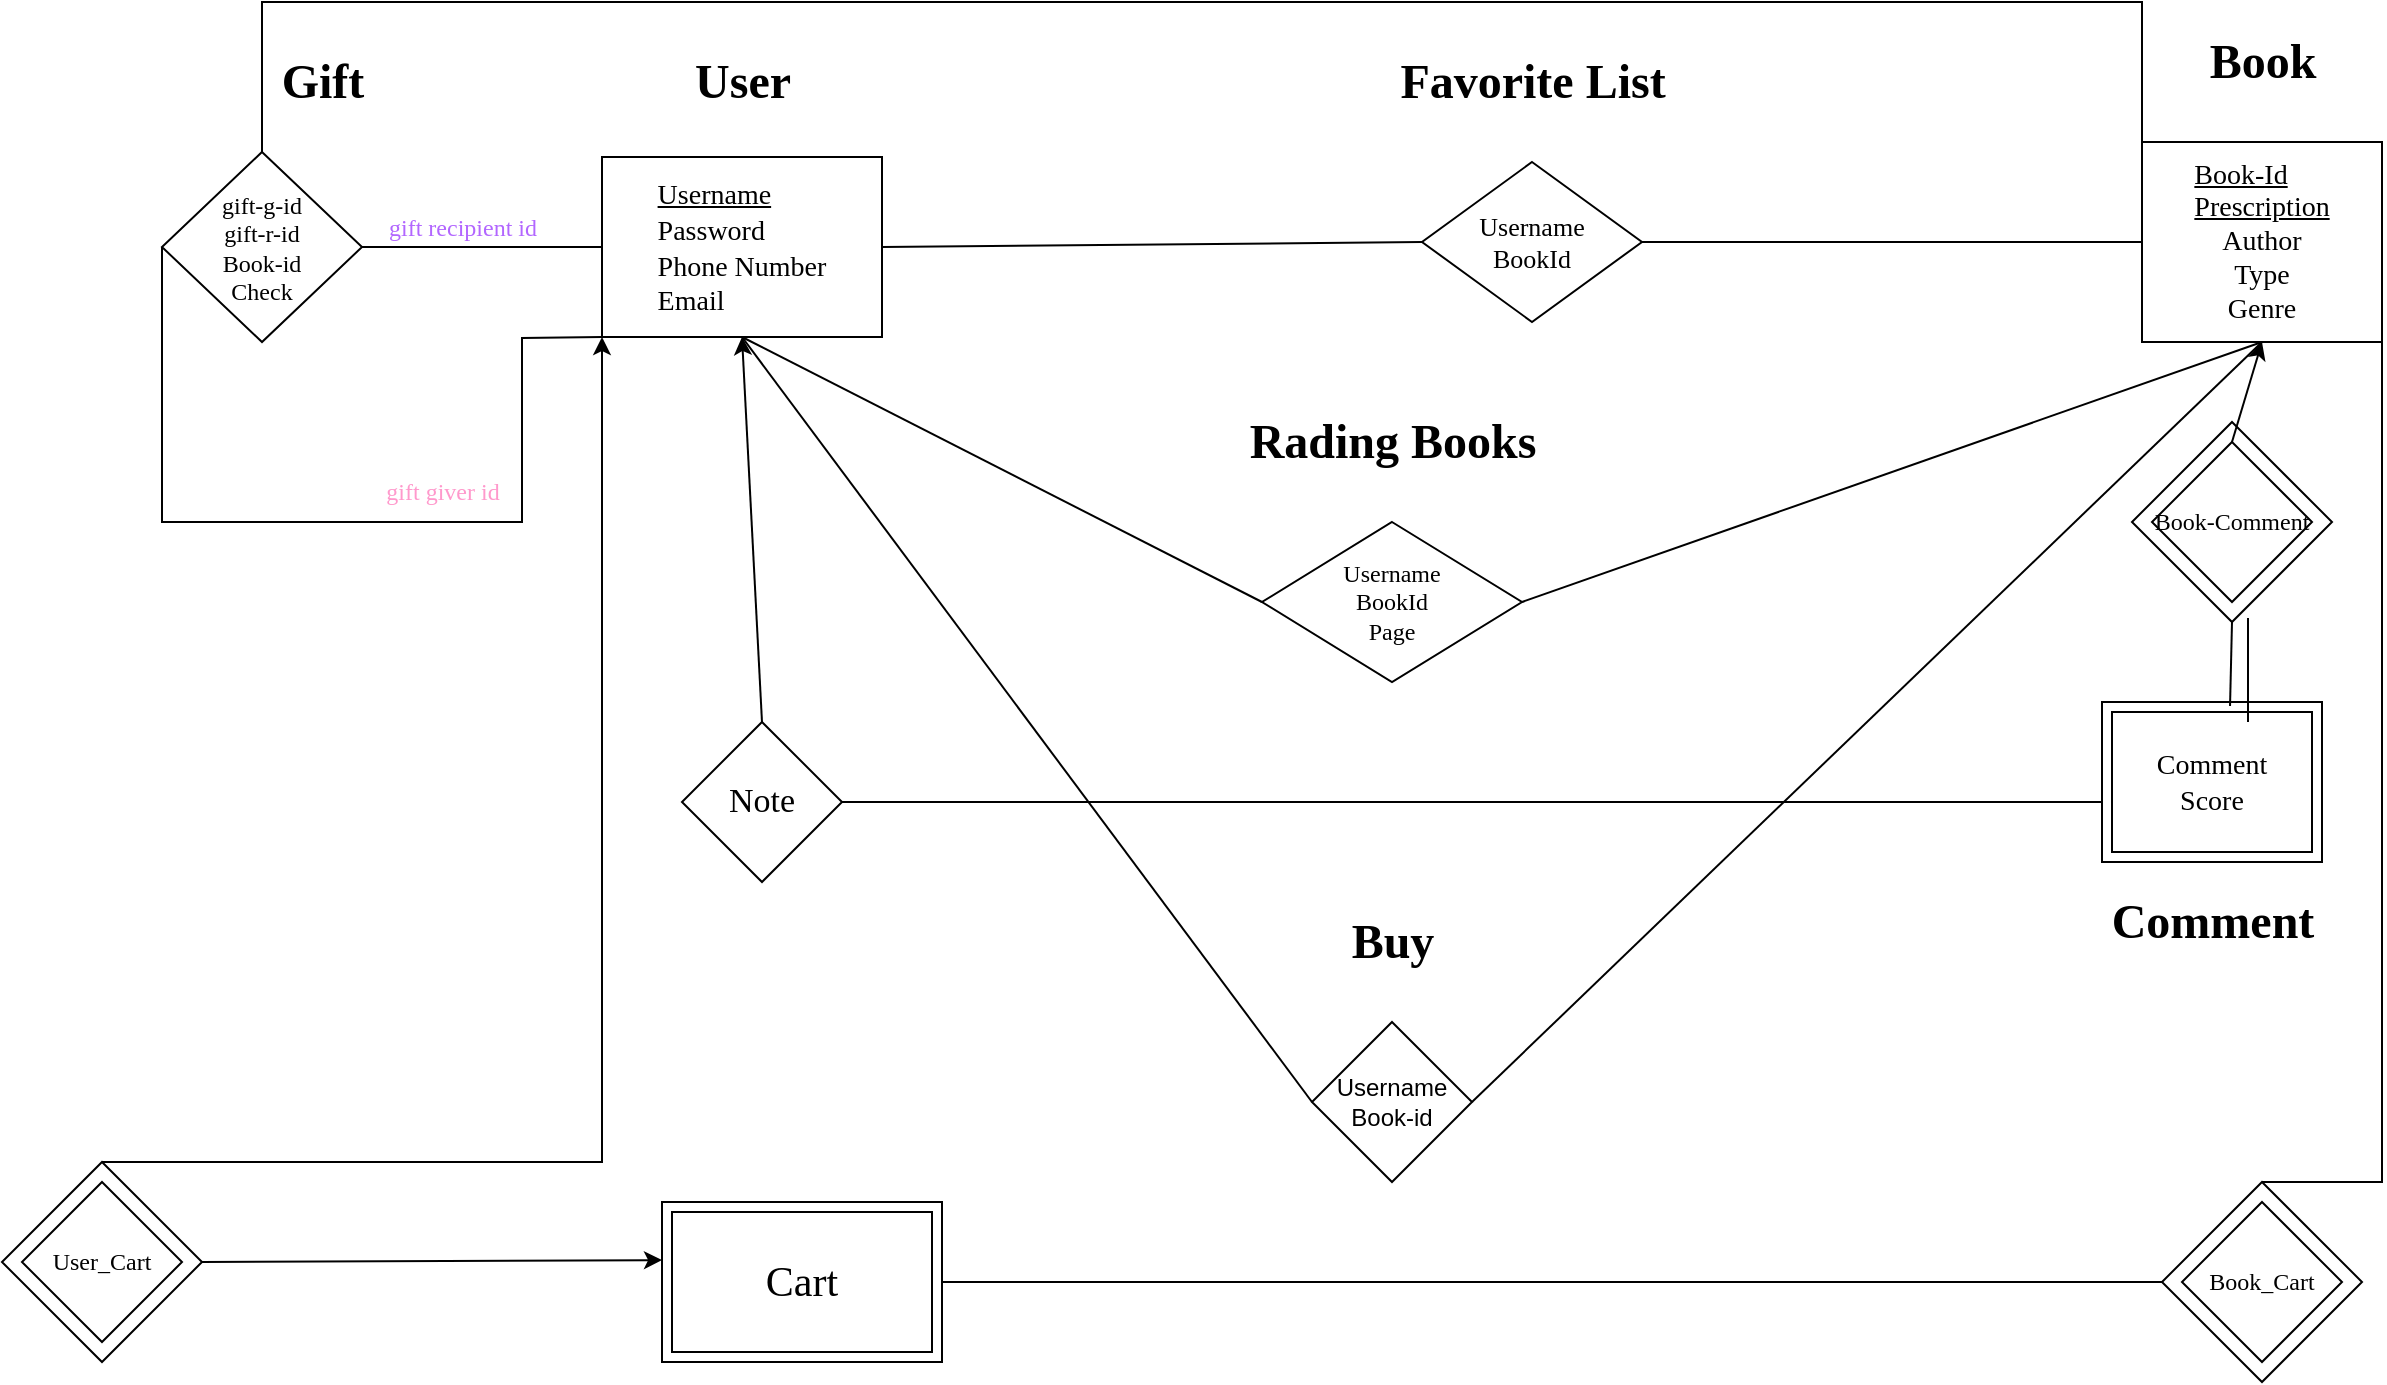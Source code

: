 <mxfile version="24.0.7" type="github">
  <diagram id="R2lEEEUBdFMjLlhIrx00" name="Page-1">
    <mxGraphModel dx="1750" dy="943" grid="1" gridSize="10" guides="1" tooltips="1" connect="1" arrows="1" fold="1" page="1" pageScale="1" pageWidth="700" pageHeight="1000" math="0" shadow="0" extFonts="Permanent Marker^https://fonts.googleapis.com/css?family=Permanent+Marker">
      <root>
        <mxCell id="0" />
        <mxCell id="1" parent="0" />
        <mxCell id="afSQ8ZeILvtfSbpqYhhZ-14" value="" style="rhombus;whiteSpace=wrap;html=1;" vertex="1" parent="1">
          <mxGeometry x="1100" y="640" width="100" height="100" as="geometry" />
        </mxCell>
        <mxCell id="afSQ8ZeILvtfSbpqYhhZ-12" value="" style="rhombus;whiteSpace=wrap;html=1;" vertex="1" parent="1">
          <mxGeometry x="1085" y="260" width="100" height="100" as="geometry" />
        </mxCell>
        <mxCell id="afSQ8ZeILvtfSbpqYhhZ-9" value="" style="rhombus;whiteSpace=wrap;html=1;" vertex="1" parent="1">
          <mxGeometry x="20" y="630" width="100" height="100" as="geometry" />
        </mxCell>
        <mxCell id="WGg6MWx6K_NsCTq0mTEu-37" value="&lt;font face=&quot;Comic Sans MS&quot;&gt;User&lt;/font&gt;" style="text;strokeColor=none;fillColor=none;html=1;fontSize=24;fontStyle=1;verticalAlign=middle;align=center;labelBorderColor=none;" parent="1" vertex="1">
          <mxGeometry x="340" y="70" width="100" height="40" as="geometry" />
        </mxCell>
        <mxCell id="WGg6MWx6K_NsCTq0mTEu-38" value="&lt;div style=&quot;font-size: 14px;&quot; align=&quot;left&quot;&gt;&lt;font face=&quot;Comic Sans MS&quot;&gt;&lt;u&gt;Username&lt;/u&gt;&lt;/font&gt;&lt;/div&gt;&lt;div style=&quot;font-size: 14px;&quot; align=&quot;left&quot;&gt;&lt;font face=&quot;Comic Sans MS&quot;&gt;Password&lt;/font&gt;&lt;/div&gt;&lt;div style=&quot;font-size: 14px;&quot; align=&quot;left&quot;&gt;&lt;font face=&quot;Comic Sans MS&quot;&gt;Phone Number&lt;/font&gt;&lt;/div&gt;&lt;div style=&quot;font-size: 14px;&quot; align=&quot;left&quot;&gt;&lt;font face=&quot;Comic Sans MS&quot;&gt;Email&lt;br&gt;&lt;/font&gt;&lt;/div&gt;" style="rounded=0;whiteSpace=wrap;html=1;" parent="1" vertex="1">
          <mxGeometry x="320" y="127.5" width="140" height="90" as="geometry" />
        </mxCell>
        <mxCell id="WGg6MWx6K_NsCTq0mTEu-39" value="&lt;font face=&quot;Comic Sans MS&quot;&gt;Book&lt;/font&gt;" style="text;strokeColor=none;fillColor=none;html=1;fontSize=24;fontStyle=1;verticalAlign=middle;align=center;" parent="1" vertex="1">
          <mxGeometry x="1100" y="60" width="100" height="40" as="geometry" />
        </mxCell>
        <mxCell id="WGg6MWx6K_NsCTq0mTEu-41" value="&lt;div align=&quot;left&quot; style=&quot;font-size: 14px;&quot;&gt;&lt;font style=&quot;font-size: 14px;&quot;&gt;&lt;u&gt;Book-Id&lt;/u&gt;&lt;/font&gt;&lt;/div&gt;&lt;div align=&quot;left&quot; style=&quot;font-size: 14px;&quot;&gt;&lt;font style=&quot;font-size: 14px;&quot;&gt;&lt;u&gt;Prescription&lt;/u&gt;&lt;/font&gt;&lt;/div&gt;&lt;div style=&quot;font-size: 14px;&quot;&gt;&lt;font style=&quot;font-size: 14px;&quot;&gt;Author&lt;/font&gt;&lt;/div&gt;&lt;div style=&quot;font-size: 14px;&quot;&gt;&lt;font style=&quot;font-size: 14px;&quot;&gt;Type&lt;/font&gt;&lt;/div&gt;&lt;div style=&quot;font-size: 14px;&quot;&gt;&lt;font style=&quot;font-size: 14px;&quot;&gt;Genre&lt;/font&gt;&lt;/div&gt;" style="rounded=0;whiteSpace=wrap;html=1;fontFamily=Comic Sans MS;" parent="1" vertex="1">
          <mxGeometry x="1090" y="120" width="120" height="100" as="geometry" />
        </mxCell>
        <mxCell id="WGg6MWx6K_NsCTq0mTEu-43" value="&lt;div&gt;&lt;font style=&quot;font-size: 13px;&quot; face=&quot;Comic Sans MS&quot;&gt;Username&lt;/font&gt;&lt;/div&gt;&lt;div&gt;&lt;font style=&quot;font-size: 13px;&quot; face=&quot;Comic Sans MS&quot;&gt;BookId&lt;br&gt;&lt;/font&gt;&lt;/div&gt;" style="rhombus;whiteSpace=wrap;html=1;" parent="1" vertex="1">
          <mxGeometry x="730" y="130" width="110" height="80" as="geometry" />
        </mxCell>
        <mxCell id="WGg6MWx6K_NsCTq0mTEu-44" value="&lt;font face=&quot;Comic Sans MS&quot;&gt;Favorite List&lt;br&gt;&lt;/font&gt;" style="text;strokeColor=none;fillColor=none;html=1;fontSize=24;fontStyle=1;verticalAlign=middle;align=center;" parent="1" vertex="1">
          <mxGeometry x="735" y="70" width="100" height="40" as="geometry" />
        </mxCell>
        <mxCell id="WGg6MWx6K_NsCTq0mTEu-46" value="" style="endArrow=none;html=1;rounded=0;entryX=0;entryY=0.5;entryDx=0;entryDy=0;exitX=1;exitY=0.5;exitDx=0;exitDy=0;" parent="1" source="WGg6MWx6K_NsCTq0mTEu-38" target="WGg6MWx6K_NsCTq0mTEu-43" edge="1">
          <mxGeometry width="50" height="50" relative="1" as="geometry">
            <mxPoint x="400" y="290" as="sourcePoint" />
            <mxPoint x="450" y="240" as="targetPoint" />
          </mxGeometry>
        </mxCell>
        <mxCell id="WGg6MWx6K_NsCTq0mTEu-47" value="" style="endArrow=none;html=1;rounded=0;entryX=0;entryY=0.5;entryDx=0;entryDy=0;exitX=1;exitY=0.5;exitDx=0;exitDy=0;" parent="1" source="WGg6MWx6K_NsCTq0mTEu-43" target="WGg6MWx6K_NsCTq0mTEu-41" edge="1">
          <mxGeometry width="50" height="50" relative="1" as="geometry">
            <mxPoint x="400" y="290" as="sourcePoint" />
            <mxPoint x="450" y="240" as="targetPoint" />
          </mxGeometry>
        </mxCell>
        <mxCell id="WGg6MWx6K_NsCTq0mTEu-50" value="&lt;div&gt;&lt;font face=&quot;Comic Sans MS&quot;&gt;Username&lt;/font&gt;&lt;/div&gt;&lt;div&gt;&lt;font face=&quot;NOxf-u_4CmnmiJUvCoG2&quot;&gt;BookId&lt;/font&gt;&lt;/div&gt;&lt;div&gt;&lt;font face=&quot;NOxf-u_4CmnmiJUvCoG2&quot;&gt;Page&lt;br&gt;&lt;/font&gt;&lt;/div&gt;" style="rhombus;whiteSpace=wrap;html=1;" parent="1" vertex="1">
          <mxGeometry x="650" y="310" width="130" height="80" as="geometry" />
        </mxCell>
        <mxCell id="WGg6MWx6K_NsCTq0mTEu-51" value="&lt;font face=&quot;Comic Sans MS&quot;&gt;Rading Books&lt;br&gt;&lt;/font&gt;" style="text;strokeColor=none;fillColor=none;html=1;fontSize=24;fontStyle=1;verticalAlign=middle;align=center;" parent="1" vertex="1">
          <mxGeometry x="665" y="250" width="100" height="40" as="geometry" />
        </mxCell>
        <mxCell id="WGg6MWx6K_NsCTq0mTEu-56" value="" style="endArrow=none;html=1;rounded=0;exitX=0;exitY=0.5;exitDx=0;exitDy=0;entryX=0.5;entryY=1;entryDx=0;entryDy=0;" parent="1" source="WGg6MWx6K_NsCTq0mTEu-50" target="WGg6MWx6K_NsCTq0mTEu-38" edge="1">
          <mxGeometry width="50" height="50" relative="1" as="geometry">
            <mxPoint x="380" y="330" as="sourcePoint" />
            <mxPoint x="450" y="240" as="targetPoint" />
          </mxGeometry>
        </mxCell>
        <mxCell id="WGg6MWx6K_NsCTq0mTEu-57" value="" style="endArrow=none;html=1;rounded=0;entryX=0.5;entryY=1;entryDx=0;entryDy=0;exitX=1;exitY=0.5;exitDx=0;exitDy=0;" parent="1" source="WGg6MWx6K_NsCTq0mTEu-50" target="WGg6MWx6K_NsCTq0mTEu-41" edge="1">
          <mxGeometry width="50" height="50" relative="1" as="geometry">
            <mxPoint x="400" y="290" as="sourcePoint" />
            <mxPoint x="450" y="240" as="targetPoint" />
          </mxGeometry>
        </mxCell>
        <mxCell id="Ivra6XouOfreSbeCau9g-1" value="&lt;div style=&quot;font-size: 14px;&quot;&gt;&lt;font style=&quot;font-size: 14px;&quot; face=&quot;Comic Sans MS&quot;&gt;Comment&lt;/font&gt;&lt;/div&gt;&lt;div style=&quot;font-size: 14px;&quot;&gt;&lt;font style=&quot;font-size: 14px;&quot; face=&quot;cnri7KbCF3ekAPo07FWo&quot;&gt;&lt;font style=&quot;font-size: 14px;&quot;&gt;Score&lt;/font&gt;&lt;/font&gt;&lt;font style=&quot;font-size: 14px;&quot; face=&quot;cnri7KbCF3ekAPo07FWo&quot;&gt;&lt;br&gt;&lt;/font&gt;&lt;/div&gt;" style="shape=ext;margin=3;double=1;whiteSpace=wrap;html=1;align=center;" parent="1" vertex="1">
          <mxGeometry x="1070" y="400" width="110" height="80" as="geometry" />
        </mxCell>
        <mxCell id="Ivra6XouOfreSbeCau9g-2" value="&lt;font face=&quot;Comic Sans MS&quot;&gt;Comment&lt;/font&gt;" style="text;strokeColor=none;fillColor=none;html=1;fontSize=24;fontStyle=1;verticalAlign=middle;align=center;" parent="1" vertex="1">
          <mxGeometry x="1075" y="490" width="100" height="40" as="geometry" />
        </mxCell>
        <mxCell id="Ivra6XouOfreSbeCau9g-3" value="&lt;font face=&quot;Comic Sans MS&quot;&gt;Book-Comment&lt;/font&gt;" style="rhombus;whiteSpace=wrap;html=1;" parent="1" vertex="1">
          <mxGeometry x="1095" y="270" width="80" height="80" as="geometry" />
        </mxCell>
        <mxCell id="Ivra6XouOfreSbeCau9g-4" value="" style="endArrow=classic;html=1;rounded=0;entryX=0.5;entryY=1;entryDx=0;entryDy=0;exitX=0.5;exitY=0;exitDx=0;exitDy=0;" parent="1" source="Ivra6XouOfreSbeCau9g-3" target="WGg6MWx6K_NsCTq0mTEu-41" edge="1">
          <mxGeometry width="50" height="50" relative="1" as="geometry">
            <mxPoint x="400" y="360" as="sourcePoint" />
            <mxPoint x="450" y="310" as="targetPoint" />
          </mxGeometry>
        </mxCell>
        <mxCell id="Ivra6XouOfreSbeCau9g-5" value="" style="endArrow=none;html=1;rounded=0;entryX=0.5;entryY=1;entryDx=0;entryDy=0;exitX=0.582;exitY=0.025;exitDx=0;exitDy=0;exitPerimeter=0;" parent="1" source="Ivra6XouOfreSbeCau9g-1" target="afSQ8ZeILvtfSbpqYhhZ-12" edge="1">
          <mxGeometry width="50" height="50" relative="1" as="geometry">
            <mxPoint x="400" y="360" as="sourcePoint" />
            <mxPoint x="450" y="310" as="targetPoint" />
          </mxGeometry>
        </mxCell>
        <mxCell id="Ivra6XouOfreSbeCau9g-6" value="" style="endArrow=none;html=1;rounded=0;entryX=0.58;entryY=0.98;entryDx=0;entryDy=0;entryPerimeter=0;" parent="1" target="afSQ8ZeILvtfSbpqYhhZ-12" edge="1">
          <mxGeometry width="50" height="50" relative="1" as="geometry">
            <mxPoint x="1143" y="410" as="sourcePoint" />
            <mxPoint x="450" y="310" as="targetPoint" />
          </mxGeometry>
        </mxCell>
        <mxCell id="Ivra6XouOfreSbeCau9g-7" value="&lt;font style=&quot;font-size: 17px;&quot; face=&quot;Comic Sans MS&quot;&gt;Note&lt;/font&gt;" style="rhombus;whiteSpace=wrap;html=1;" parent="1" vertex="1">
          <mxGeometry x="360" y="410" width="80" height="80" as="geometry" />
        </mxCell>
        <mxCell id="Ivra6XouOfreSbeCau9g-10" value="" style="endArrow=none;html=1;rounded=0;exitX=1;exitY=0.5;exitDx=0;exitDy=0;" parent="1" source="Ivra6XouOfreSbeCau9g-7" edge="1">
          <mxGeometry width="50" height="50" relative="1" as="geometry">
            <mxPoint x="400" y="360" as="sourcePoint" />
            <mxPoint x="1070" y="450" as="targetPoint" />
          </mxGeometry>
        </mxCell>
        <mxCell id="Ivra6XouOfreSbeCau9g-11" value="" style="endArrow=classic;html=1;rounded=0;entryX=0.5;entryY=1;entryDx=0;entryDy=0;exitX=0.5;exitY=0;exitDx=0;exitDy=0;" parent="1" source="Ivra6XouOfreSbeCau9g-7" target="WGg6MWx6K_NsCTq0mTEu-38" edge="1">
          <mxGeometry width="50" height="50" relative="1" as="geometry">
            <mxPoint x="400" y="360" as="sourcePoint" />
            <mxPoint x="450" y="310" as="targetPoint" />
          </mxGeometry>
        </mxCell>
        <mxCell id="afSQ8ZeILvtfSbpqYhhZ-1" value="&lt;div&gt;Username&lt;/div&gt;&lt;div&gt;Book-id&lt;br&gt;&lt;/div&gt;" style="rhombus;whiteSpace=wrap;html=1;" vertex="1" parent="1">
          <mxGeometry x="675" y="560" width="80" height="80" as="geometry" />
        </mxCell>
        <mxCell id="afSQ8ZeILvtfSbpqYhhZ-2" value="&lt;font face=&quot;Comic Sans MS&quot;&gt;Buy&lt;/font&gt;" style="text;strokeColor=none;fillColor=none;html=1;fontSize=24;fontStyle=1;verticalAlign=middle;align=center;" vertex="1" parent="1">
          <mxGeometry x="665" y="500" width="100" height="40" as="geometry" />
        </mxCell>
        <mxCell id="afSQ8ZeILvtfSbpqYhhZ-3" value="" style="endArrow=none;html=1;rounded=0;exitX=0;exitY=0.5;exitDx=0;exitDy=0;entryX=0.5;entryY=1;entryDx=0;entryDy=0;" edge="1" parent="1" source="afSQ8ZeILvtfSbpqYhhZ-1" target="WGg6MWx6K_NsCTq0mTEu-38">
          <mxGeometry width="50" height="50" relative="1" as="geometry">
            <mxPoint x="400" y="520" as="sourcePoint" />
            <mxPoint x="450" y="470" as="targetPoint" />
          </mxGeometry>
        </mxCell>
        <mxCell id="afSQ8ZeILvtfSbpqYhhZ-4" value="" style="endArrow=none;html=1;rounded=0;exitX=1;exitY=0.5;exitDx=0;exitDy=0;entryX=0.5;entryY=1;entryDx=0;entryDy=0;" edge="1" parent="1" source="afSQ8ZeILvtfSbpqYhhZ-1" target="WGg6MWx6K_NsCTq0mTEu-41">
          <mxGeometry width="50" height="50" relative="1" as="geometry">
            <mxPoint x="400" y="460" as="sourcePoint" />
            <mxPoint x="450" y="410" as="targetPoint" />
          </mxGeometry>
        </mxCell>
        <mxCell id="afSQ8ZeILvtfSbpqYhhZ-7" value="&lt;font style=&quot;font-size: 21px;&quot; face=&quot;Comic Sans MS&quot;&gt;Cart&lt;/font&gt;" style="shape=ext;margin=3;double=1;whiteSpace=wrap;html=1;align=center;" vertex="1" parent="1">
          <mxGeometry x="350" y="650" width="140" height="80" as="geometry" />
        </mxCell>
        <mxCell id="afSQ8ZeILvtfSbpqYhhZ-8" value="&lt;font face=&quot;Comic Sans MS&quot;&gt;User_Cart&lt;/font&gt;" style="rhombus;whiteSpace=wrap;html=1;" vertex="1" parent="1">
          <mxGeometry x="30" y="640" width="80" height="80" as="geometry" />
        </mxCell>
        <mxCell id="afSQ8ZeILvtfSbpqYhhZ-10" value="" style="endArrow=classic;html=1;rounded=0;exitX=1;exitY=0.5;exitDx=0;exitDy=0;entryX=0;entryY=0.363;entryDx=0;entryDy=0;entryPerimeter=0;" edge="1" parent="1" source="afSQ8ZeILvtfSbpqYhhZ-9" target="afSQ8ZeILvtfSbpqYhhZ-7">
          <mxGeometry width="50" height="50" relative="1" as="geometry">
            <mxPoint x="400" y="570" as="sourcePoint" />
            <mxPoint x="450" y="520" as="targetPoint" />
          </mxGeometry>
        </mxCell>
        <mxCell id="afSQ8ZeILvtfSbpqYhhZ-11" value="" style="endArrow=classic;html=1;rounded=0;exitX=0.5;exitY=0;exitDx=0;exitDy=0;entryX=0;entryY=1;entryDx=0;entryDy=0;" edge="1" parent="1" source="afSQ8ZeILvtfSbpqYhhZ-9" target="WGg6MWx6K_NsCTq0mTEu-38">
          <mxGeometry width="50" height="50" relative="1" as="geometry">
            <mxPoint x="400" y="570" as="sourcePoint" />
            <mxPoint x="320" y="230" as="targetPoint" />
            <Array as="points">
              <mxPoint x="320" y="630" />
            </Array>
          </mxGeometry>
        </mxCell>
        <mxCell id="afSQ8ZeILvtfSbpqYhhZ-13" value="&lt;font face=&quot;Comic Sans MS&quot;&gt;Book_Cart&lt;/font&gt;" style="rhombus;whiteSpace=wrap;html=1;" vertex="1" parent="1">
          <mxGeometry x="1110" y="650" width="80" height="80" as="geometry" />
        </mxCell>
        <mxCell id="afSQ8ZeILvtfSbpqYhhZ-15" value="" style="endArrow=none;html=1;rounded=0;exitX=1;exitY=0.5;exitDx=0;exitDy=0;entryX=0;entryY=0.5;entryDx=0;entryDy=0;" edge="1" parent="1" source="afSQ8ZeILvtfSbpqYhhZ-7" target="afSQ8ZeILvtfSbpqYhhZ-14">
          <mxGeometry width="50" height="50" relative="1" as="geometry">
            <mxPoint x="400" y="530" as="sourcePoint" />
            <mxPoint x="450" y="480" as="targetPoint" />
          </mxGeometry>
        </mxCell>
        <mxCell id="afSQ8ZeILvtfSbpqYhhZ-16" value="" style="endArrow=none;html=1;rounded=0;exitX=0.5;exitY=0;exitDx=0;exitDy=0;entryX=1;entryY=1;entryDx=0;entryDy=0;" edge="1" parent="1" source="afSQ8ZeILvtfSbpqYhhZ-14" target="WGg6MWx6K_NsCTq0mTEu-41">
          <mxGeometry width="50" height="50" relative="1" as="geometry">
            <mxPoint x="400" y="530" as="sourcePoint" />
            <mxPoint x="450" y="480" as="targetPoint" />
            <Array as="points">
              <mxPoint x="1210" y="640" />
              <mxPoint x="1210" y="440" />
            </Array>
          </mxGeometry>
        </mxCell>
        <mxCell id="afSQ8ZeILvtfSbpqYhhZ-18" value="&lt;div&gt;&lt;font face=&quot;Comic Sans MS&quot;&gt;gift-g-id&lt;/font&gt;&lt;/div&gt;&lt;div&gt;&lt;font face=&quot;Comic Sans MS&quot;&gt;gift-r-id&lt;/font&gt;&lt;/div&gt;&lt;div&gt;&lt;font face=&quot;c_LbgyrrG6FDdpBPeejG&quot;&gt;Book-id&lt;br&gt;&lt;/font&gt;&lt;/div&gt;&lt;div&gt;&lt;font face=&quot;c_LbgyrrG6FDdpBPeejG&quot;&gt;Check&lt;br&gt;&lt;/font&gt;&lt;/div&gt;" style="rhombus;whiteSpace=wrap;html=1;" vertex="1" parent="1">
          <mxGeometry x="100" y="125" width="100" height="95" as="geometry" />
        </mxCell>
        <mxCell id="afSQ8ZeILvtfSbpqYhhZ-19" value="&lt;font face=&quot;Comic Sans MS&quot;&gt;Gift&lt;/font&gt;" style="text;strokeColor=none;fillColor=none;html=1;fontSize=24;fontStyle=1;verticalAlign=middle;align=center;" vertex="1" parent="1">
          <mxGeometry x="130" y="70" width="100" height="40" as="geometry" />
        </mxCell>
        <mxCell id="afSQ8ZeILvtfSbpqYhhZ-25" value="" style="endArrow=none;html=1;rounded=0;exitX=1;exitY=0.5;exitDx=0;exitDy=0;entryX=0;entryY=0.5;entryDx=0;entryDy=0;" edge="1" parent="1" source="afSQ8ZeILvtfSbpqYhhZ-18" target="WGg6MWx6K_NsCTq0mTEu-38">
          <mxGeometry width="50" height="50" relative="1" as="geometry">
            <mxPoint x="610" y="510" as="sourcePoint" />
            <mxPoint x="660" y="460" as="targetPoint" />
          </mxGeometry>
        </mxCell>
        <mxCell id="afSQ8ZeILvtfSbpqYhhZ-26" value="" style="endArrow=none;html=1;rounded=0;exitX=0;exitY=0.5;exitDx=0;exitDy=0;entryX=0;entryY=1;entryDx=0;entryDy=0;" edge="1" parent="1" source="afSQ8ZeILvtfSbpqYhhZ-18" target="WGg6MWx6K_NsCTq0mTEu-38">
          <mxGeometry width="50" height="50" relative="1" as="geometry">
            <mxPoint x="610" y="510" as="sourcePoint" />
            <mxPoint x="360" y="220" as="targetPoint" />
            <Array as="points">
              <mxPoint x="100" y="310" />
              <mxPoint x="280" y="310" />
              <mxPoint x="280" y="218" />
            </Array>
          </mxGeometry>
        </mxCell>
        <mxCell id="afSQ8ZeILvtfSbpqYhhZ-28" value="&lt;font color=&quot;#b266ff&quot; face=&quot;Times New Roman&quot;&gt;gift recipient id&lt;/font&gt;" style="text;html=1;align=center;verticalAlign=middle;resizable=0;points=[];autosize=1;strokeColor=none;fillColor=none;" vertex="1" parent="1">
          <mxGeometry x="200" y="148" width="100" height="30" as="geometry" />
        </mxCell>
        <mxCell id="afSQ8ZeILvtfSbpqYhhZ-29" value="&lt;font color=&quot;#ff99cc&quot; face=&quot;Times New Roman&quot;&gt;gift giver id&lt;/font&gt;" style="text;html=1;align=center;verticalAlign=middle;resizable=0;points=[];autosize=1;strokeColor=none;fillColor=none;" vertex="1" parent="1">
          <mxGeometry x="200" y="280" width="80" height="30" as="geometry" />
        </mxCell>
        <mxCell id="afSQ8ZeILvtfSbpqYhhZ-30" value="" style="endArrow=none;html=1;rounded=0;exitX=0.5;exitY=0;exitDx=0;exitDy=0;entryX=0;entryY=0;entryDx=0;entryDy=0;" edge="1" parent="1" source="afSQ8ZeILvtfSbpqYhhZ-18" target="WGg6MWx6K_NsCTq0mTEu-41">
          <mxGeometry width="50" height="50" relative="1" as="geometry">
            <mxPoint x="350" y="240" as="sourcePoint" />
            <mxPoint x="400" y="190" as="targetPoint" />
            <Array as="points">
              <mxPoint x="150" y="50" />
              <mxPoint x="650" y="50" />
              <mxPoint x="1090" y="50" />
            </Array>
          </mxGeometry>
        </mxCell>
      </root>
    </mxGraphModel>
  </diagram>
</mxfile>
